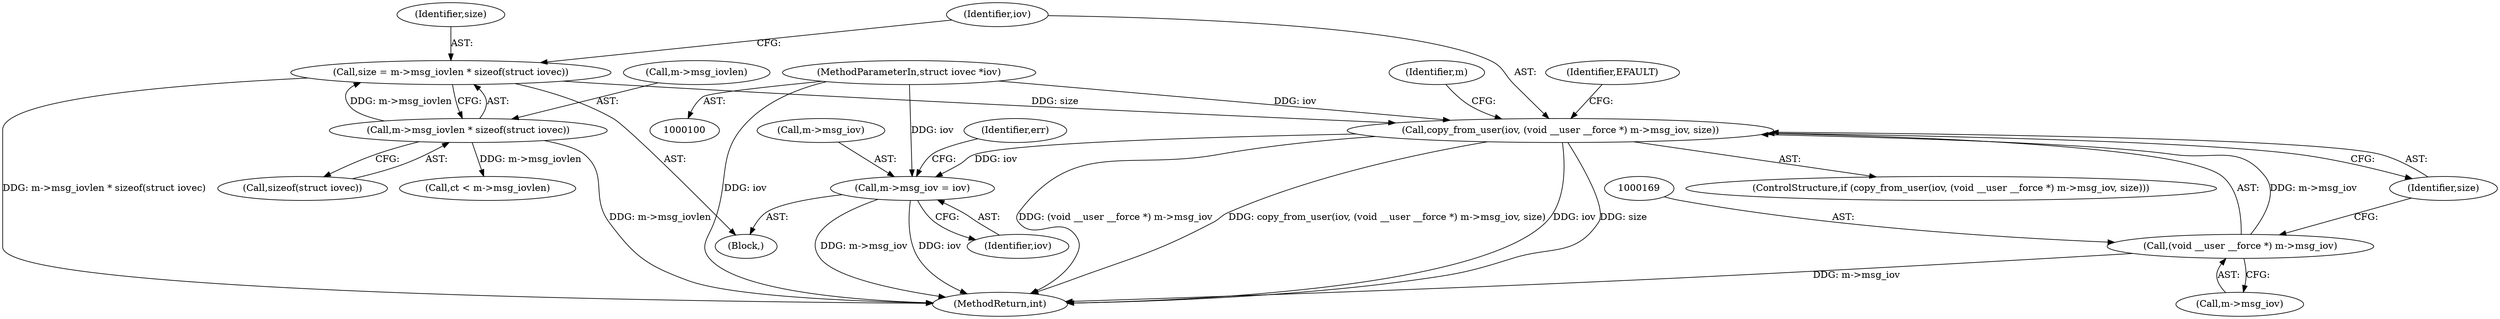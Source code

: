 digraph "0_linux_f3d3342602f8bcbf37d7c46641cb9bca7618eb1c_14@API" {
"1000166" [label="(Call,copy_from_user(iov, (void __user __force *) m->msg_iov, size))"];
"1000102" [label="(MethodParameterIn,struct iovec *iov)"];
"1000168" [label="(Call,(void __user __force *) m->msg_iov)"];
"1000157" [label="(Call,size = m->msg_iovlen * sizeof(struct iovec))"];
"1000159" [label="(Call,m->msg_iovlen * sizeof(struct iovec))"];
"1000177" [label="(Call,m->msg_iov = iov)"];
"1000183" [label="(Identifier,err)"];
"1000176" [label="(Identifier,EFAULT)"];
"1000173" [label="(Identifier,size)"];
"1000167" [label="(Identifier,iov)"];
"1000178" [label="(Call,m->msg_iov)"];
"1000105" [label="(Block,)"];
"1000157" [label="(Call,size = m->msg_iovlen * sizeof(struct iovec))"];
"1000158" [label="(Identifier,size)"];
"1000159" [label="(Call,m->msg_iovlen * sizeof(struct iovec))"];
"1000229" [label="(MethodReturn,int)"];
"1000102" [label="(MethodParameterIn,struct iovec *iov)"];
"1000189" [label="(Call,ct < m->msg_iovlen)"];
"1000166" [label="(Call,copy_from_user(iov, (void __user __force *) m->msg_iov, size))"];
"1000160" [label="(Call,m->msg_iovlen)"];
"1000179" [label="(Identifier,m)"];
"1000165" [label="(ControlStructure,if (copy_from_user(iov, (void __user __force *) m->msg_iov, size)))"];
"1000163" [label="(Call,sizeof(struct iovec))"];
"1000170" [label="(Call,m->msg_iov)"];
"1000177" [label="(Call,m->msg_iov = iov)"];
"1000168" [label="(Call,(void __user __force *) m->msg_iov)"];
"1000181" [label="(Identifier,iov)"];
"1000166" -> "1000165"  [label="AST: "];
"1000166" -> "1000173"  [label="CFG: "];
"1000167" -> "1000166"  [label="AST: "];
"1000168" -> "1000166"  [label="AST: "];
"1000173" -> "1000166"  [label="AST: "];
"1000176" -> "1000166"  [label="CFG: "];
"1000179" -> "1000166"  [label="CFG: "];
"1000166" -> "1000229"  [label="DDG: (void __user __force *) m->msg_iov"];
"1000166" -> "1000229"  [label="DDG: copy_from_user(iov, (void __user __force *) m->msg_iov, size)"];
"1000166" -> "1000229"  [label="DDG: iov"];
"1000166" -> "1000229"  [label="DDG: size"];
"1000102" -> "1000166"  [label="DDG: iov"];
"1000168" -> "1000166"  [label="DDG: m->msg_iov"];
"1000157" -> "1000166"  [label="DDG: size"];
"1000166" -> "1000177"  [label="DDG: iov"];
"1000102" -> "1000100"  [label="AST: "];
"1000102" -> "1000229"  [label="DDG: iov"];
"1000102" -> "1000177"  [label="DDG: iov"];
"1000168" -> "1000170"  [label="CFG: "];
"1000169" -> "1000168"  [label="AST: "];
"1000170" -> "1000168"  [label="AST: "];
"1000173" -> "1000168"  [label="CFG: "];
"1000168" -> "1000229"  [label="DDG: m->msg_iov"];
"1000157" -> "1000105"  [label="AST: "];
"1000157" -> "1000159"  [label="CFG: "];
"1000158" -> "1000157"  [label="AST: "];
"1000159" -> "1000157"  [label="AST: "];
"1000167" -> "1000157"  [label="CFG: "];
"1000157" -> "1000229"  [label="DDG: m->msg_iovlen * sizeof(struct iovec)"];
"1000159" -> "1000157"  [label="DDG: m->msg_iovlen"];
"1000159" -> "1000163"  [label="CFG: "];
"1000160" -> "1000159"  [label="AST: "];
"1000163" -> "1000159"  [label="AST: "];
"1000159" -> "1000229"  [label="DDG: m->msg_iovlen"];
"1000159" -> "1000189"  [label="DDG: m->msg_iovlen"];
"1000177" -> "1000105"  [label="AST: "];
"1000177" -> "1000181"  [label="CFG: "];
"1000178" -> "1000177"  [label="AST: "];
"1000181" -> "1000177"  [label="AST: "];
"1000183" -> "1000177"  [label="CFG: "];
"1000177" -> "1000229"  [label="DDG: iov"];
"1000177" -> "1000229"  [label="DDG: m->msg_iov"];
}
